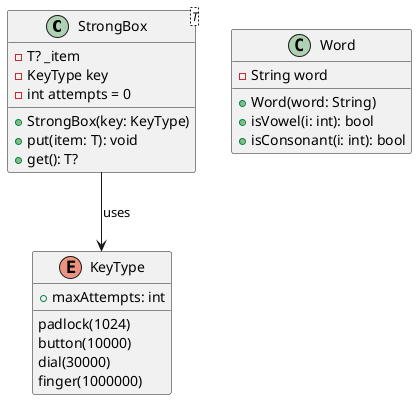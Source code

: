 @startuml

' StrongBox 클래스
class StrongBox<T> {
  - T? _item
  - KeyType key
  - int attempts = 0
  + StrongBox(key: KeyType)
  + put(item: T): void
  + get(): T?
}

' KeyType 열거형
enum KeyType {
  padlock(1024)
  button(10000)
  dial(30000)
  finger(1000000)
  + maxAttempts: int
}

' Word 클래스
class Word {
  - String word
  + Word(word: String)
  + isVowel(i: int): bool
  + isConsonant(i: int): bool
}

' 관계 정의
StrongBox --> KeyType : uses

@enduml